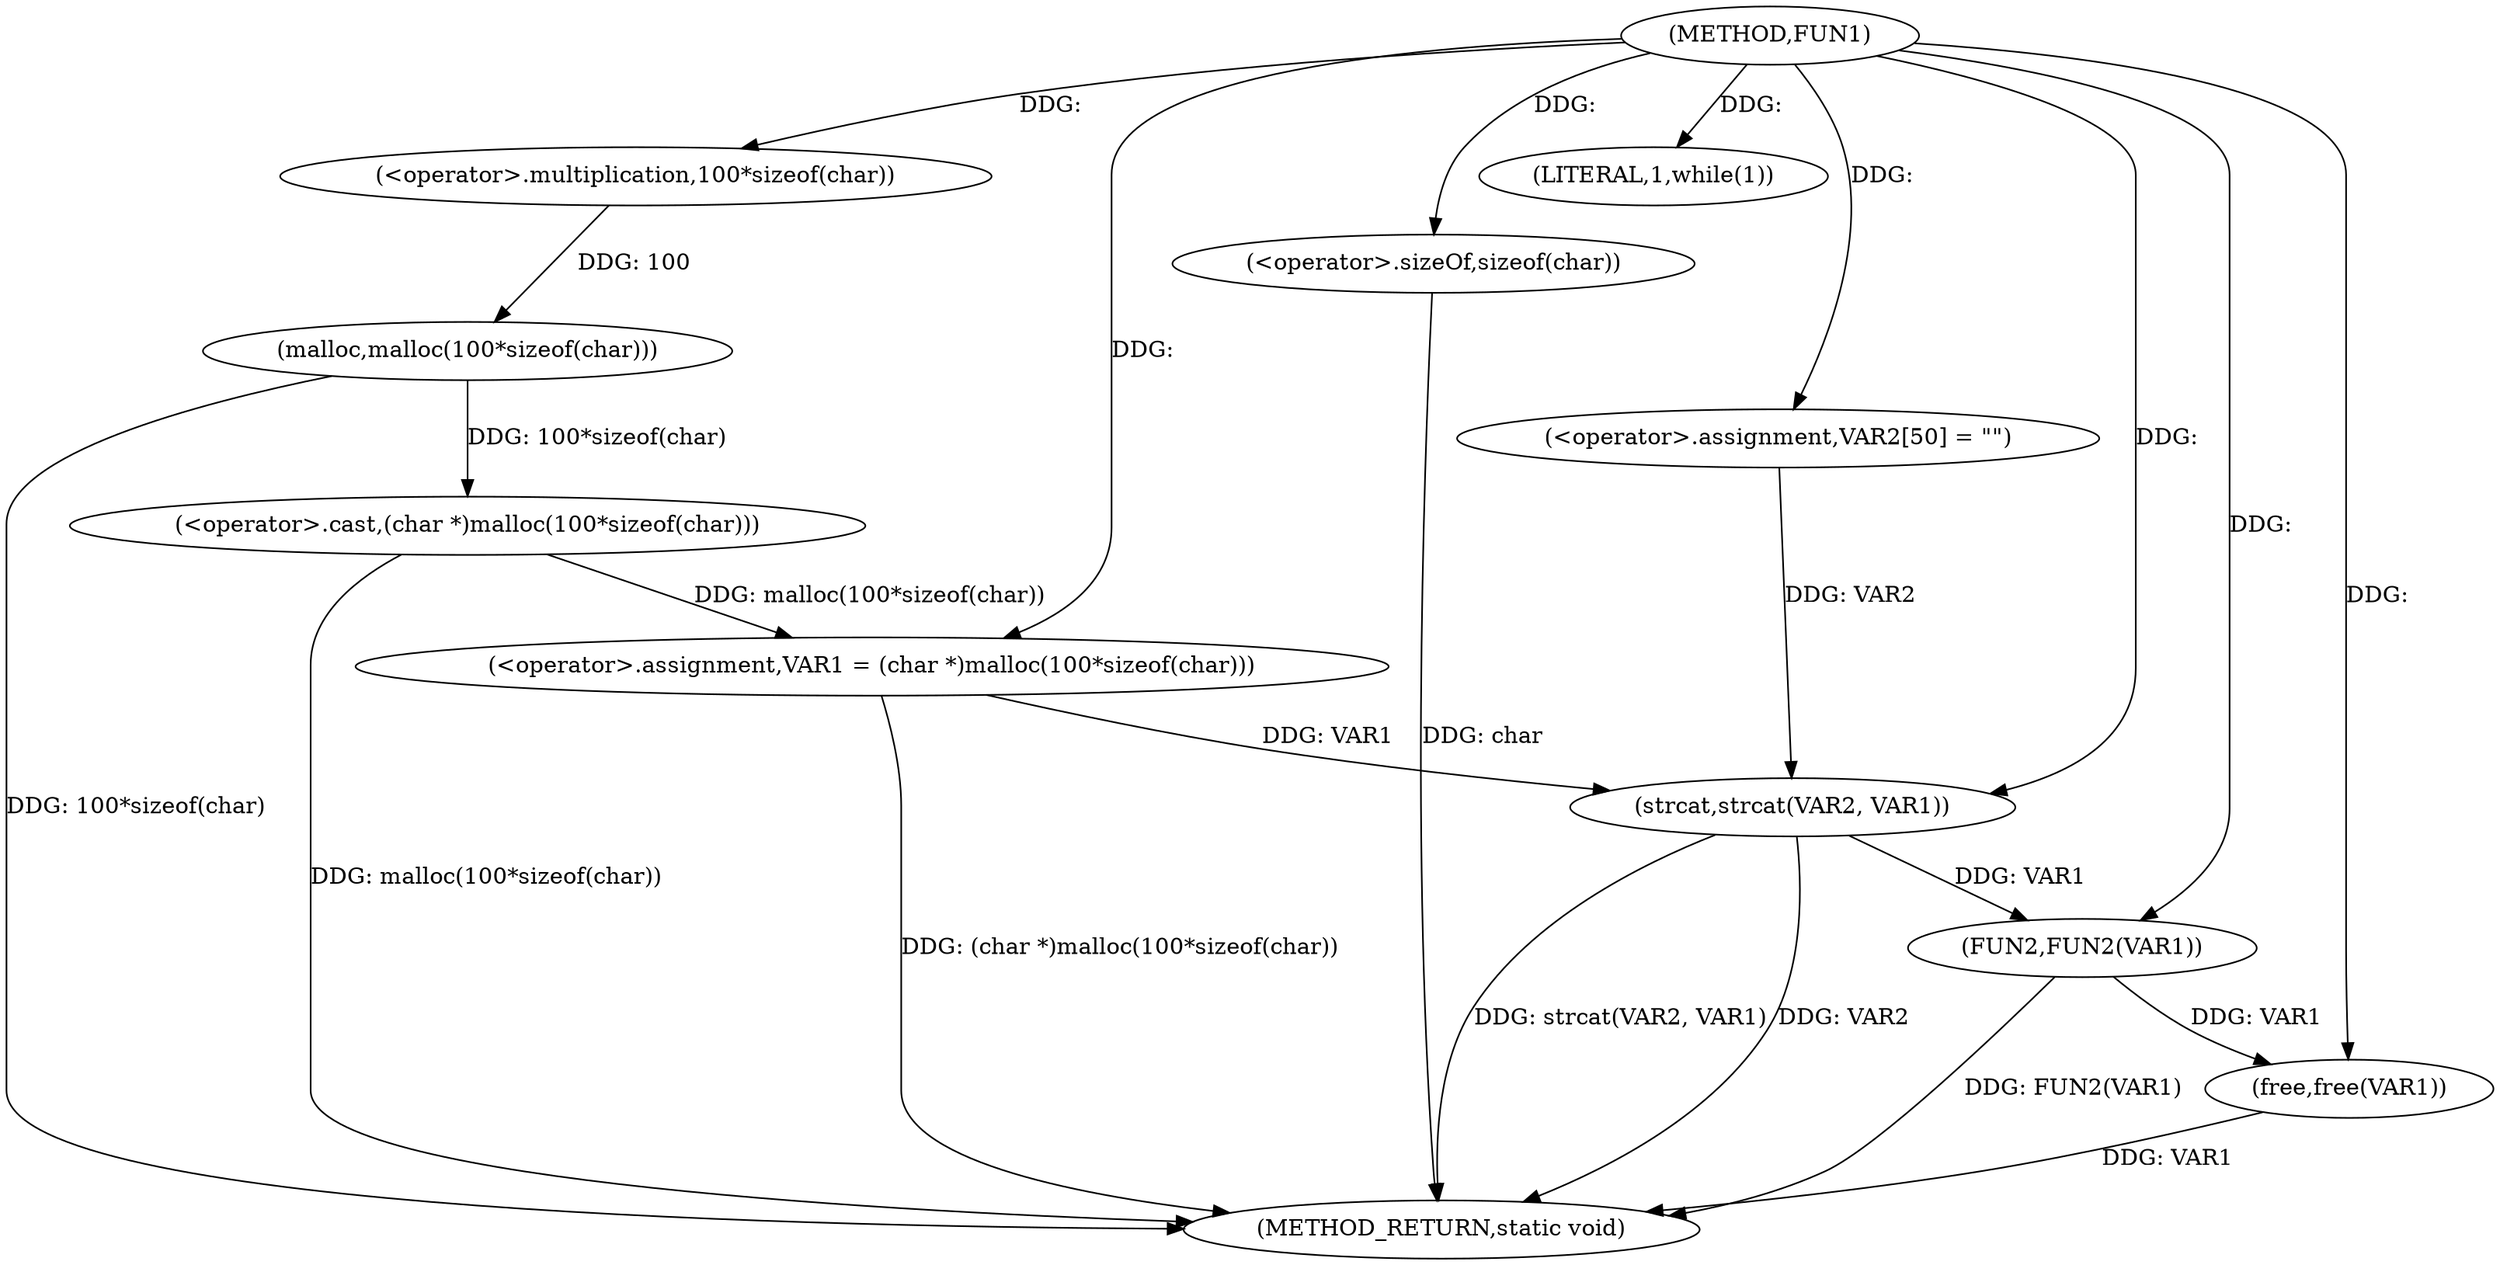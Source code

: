 digraph FUN1 {  
"1000100" [label = "(METHOD,FUN1)" ]
"1000128" [label = "(METHOD_RETURN,static void)" ]
"1000103" [label = "(<operator>.assignment,VAR1 = (char *)malloc(100*sizeof(char)))" ]
"1000105" [label = "(<operator>.cast,(char *)malloc(100*sizeof(char)))" ]
"1000107" [label = "(malloc,malloc(100*sizeof(char)))" ]
"1000108" [label = "(<operator>.multiplication,100*sizeof(char))" ]
"1000110" [label = "(<operator>.sizeOf,sizeof(char))" ]
"1000113" [label = "(LITERAL,1,while(1))" ]
"1000118" [label = "(<operator>.assignment,VAR2[50] = \"\")" ]
"1000121" [label = "(strcat,strcat(VAR2, VAR1))" ]
"1000124" [label = "(FUN2,FUN2(VAR1))" ]
"1000126" [label = "(free,free(VAR1))" ]
  "1000107" -> "1000128"  [ label = "DDG: 100*sizeof(char)"] 
  "1000105" -> "1000128"  [ label = "DDG: malloc(100*sizeof(char))"] 
  "1000103" -> "1000128"  [ label = "DDG: (char *)malloc(100*sizeof(char))"] 
  "1000121" -> "1000128"  [ label = "DDG: strcat(VAR2, VAR1)"] 
  "1000126" -> "1000128"  [ label = "DDG: VAR1"] 
  "1000121" -> "1000128"  [ label = "DDG: VAR2"] 
  "1000110" -> "1000128"  [ label = "DDG: char"] 
  "1000124" -> "1000128"  [ label = "DDG: FUN2(VAR1)"] 
  "1000105" -> "1000103"  [ label = "DDG: malloc(100*sizeof(char))"] 
  "1000100" -> "1000103"  [ label = "DDG: "] 
  "1000107" -> "1000105"  [ label = "DDG: 100*sizeof(char)"] 
  "1000108" -> "1000107"  [ label = "DDG: 100"] 
  "1000100" -> "1000108"  [ label = "DDG: "] 
  "1000100" -> "1000110"  [ label = "DDG: "] 
  "1000100" -> "1000113"  [ label = "DDG: "] 
  "1000100" -> "1000118"  [ label = "DDG: "] 
  "1000118" -> "1000121"  [ label = "DDG: VAR2"] 
  "1000100" -> "1000121"  [ label = "DDG: "] 
  "1000103" -> "1000121"  [ label = "DDG: VAR1"] 
  "1000121" -> "1000124"  [ label = "DDG: VAR1"] 
  "1000100" -> "1000124"  [ label = "DDG: "] 
  "1000124" -> "1000126"  [ label = "DDG: VAR1"] 
  "1000100" -> "1000126"  [ label = "DDG: "] 
}
